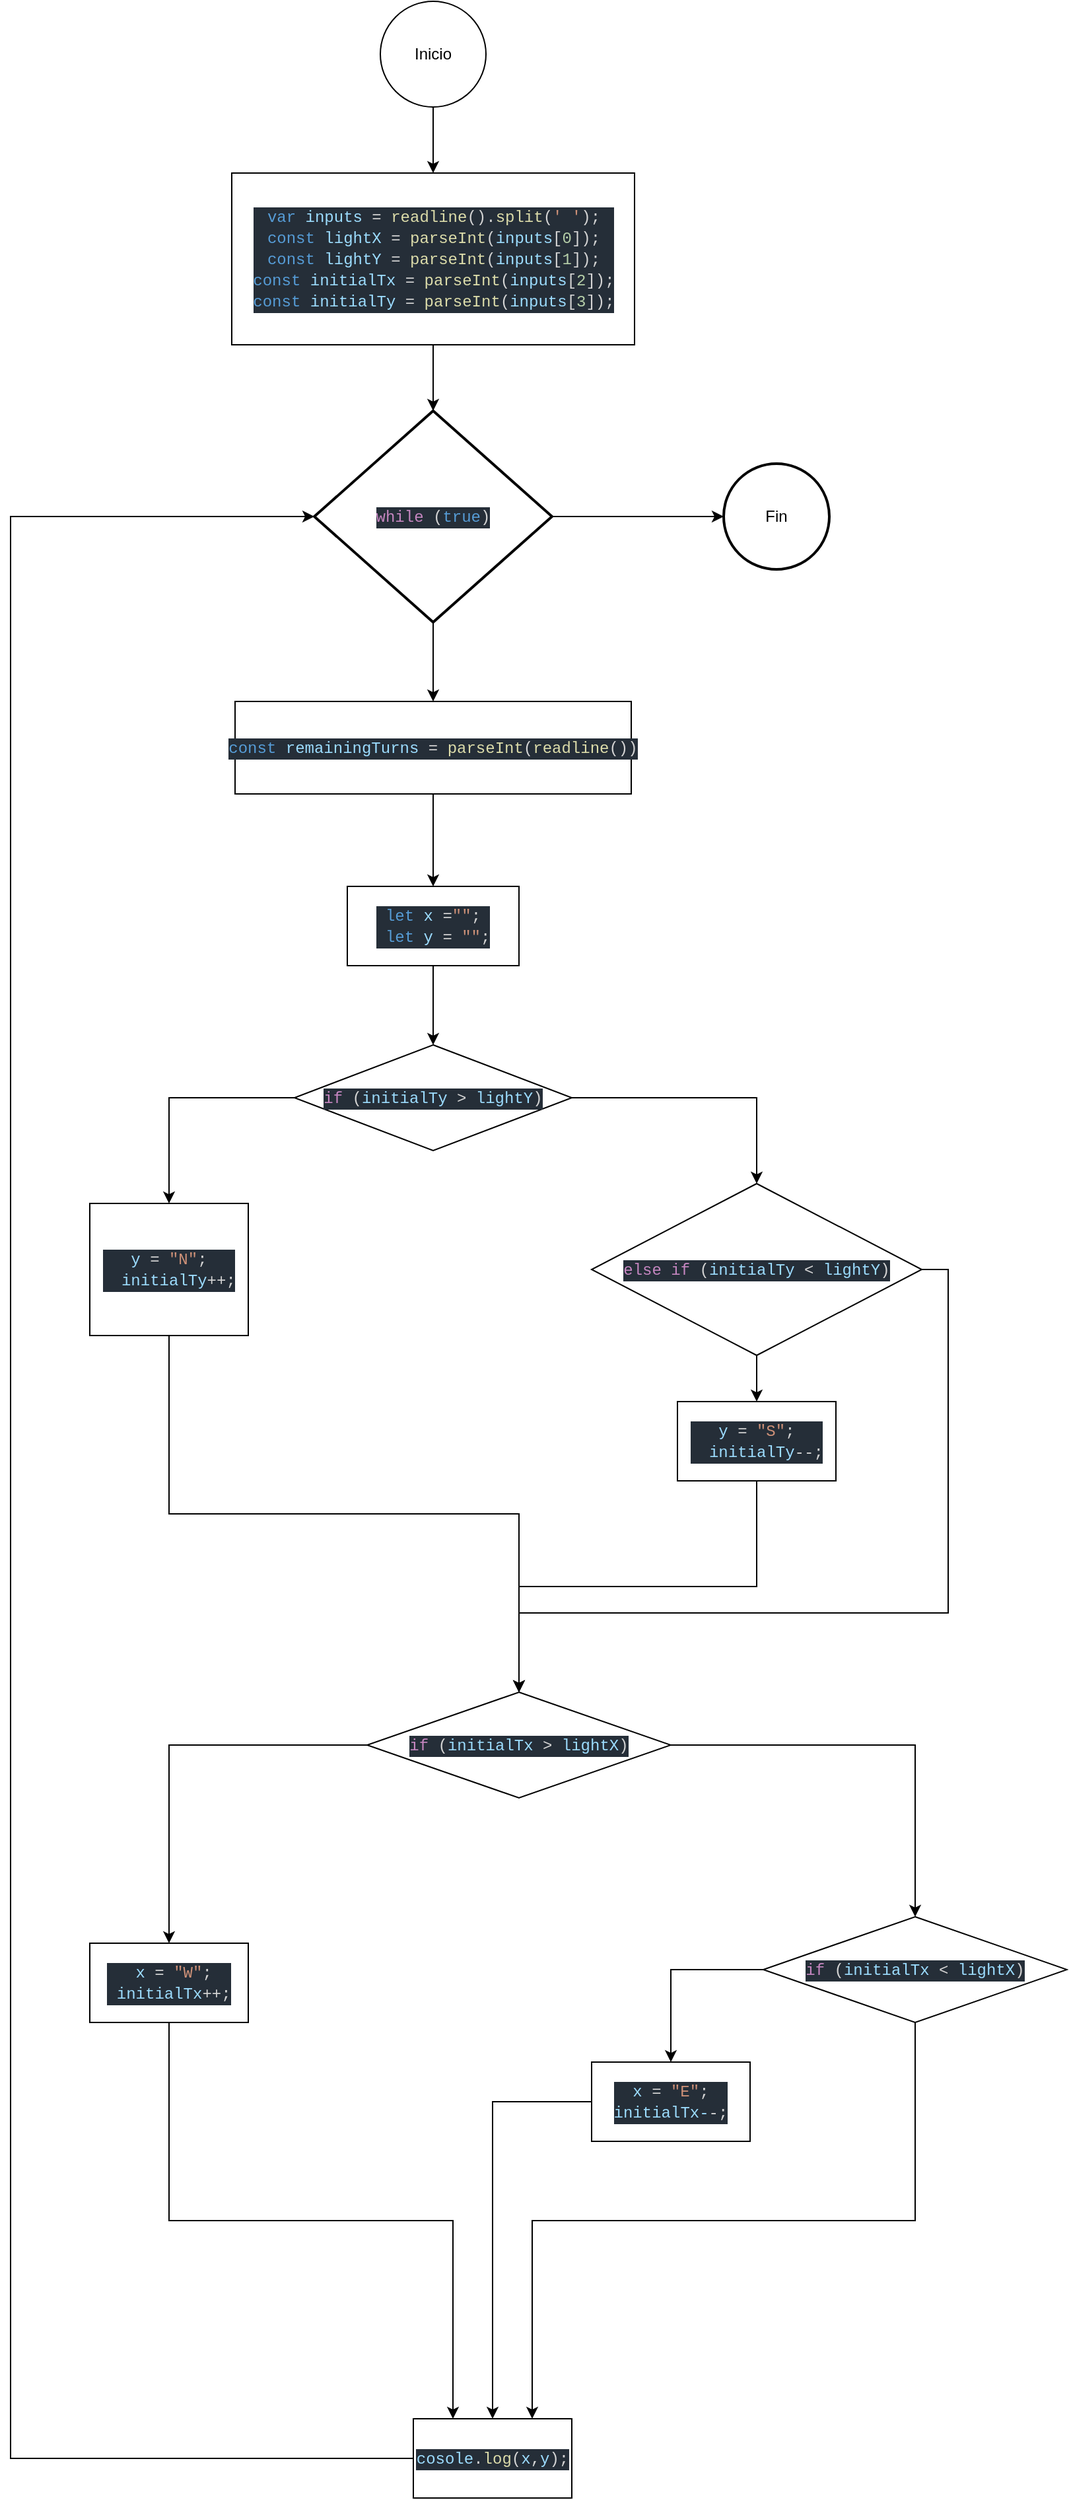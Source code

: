 <mxfile version="24.1.0" type="device">
  <diagram name="Página-1" id="ixXnQI34A-VP43LS-joY">
    <mxGraphModel dx="1674" dy="836" grid="1" gridSize="10" guides="1" tooltips="1" connect="1" arrows="1" fold="1" page="1" pageScale="1" pageWidth="2339" pageHeight="3300" math="0" shadow="0">
      <root>
        <mxCell id="0" />
        <mxCell id="1" parent="0" />
        <mxCell id="5wJS6dcUd3eReBZGcH-P-4" value="" style="edgeStyle=orthogonalEdgeStyle;rounded=0;orthogonalLoop=1;jettySize=auto;html=1;" edge="1" parent="1" source="5wJS6dcUd3eReBZGcH-P-2" target="5wJS6dcUd3eReBZGcH-P-3">
          <mxGeometry relative="1" as="geometry" />
        </mxCell>
        <mxCell id="5wJS6dcUd3eReBZGcH-P-2" value="Inicio" style="ellipse;whiteSpace=wrap;html=1;aspect=fixed;" vertex="1" parent="1">
          <mxGeometry x="720" y="40" width="80" height="80" as="geometry" />
        </mxCell>
        <mxCell id="5wJS6dcUd3eReBZGcH-P-6" value="" style="edgeStyle=orthogonalEdgeStyle;rounded=0;orthogonalLoop=1;jettySize=auto;html=1;" edge="1" parent="1" source="5wJS6dcUd3eReBZGcH-P-3" target="5wJS6dcUd3eReBZGcH-P-5">
          <mxGeometry relative="1" as="geometry" />
        </mxCell>
        <mxCell id="5wJS6dcUd3eReBZGcH-P-3" value="&lt;br&gt;&lt;div style=&quot;color: #d4d4d4;background-color: #252e38;font-family: Consolas, &#39;Courier New&#39;, monospace;font-weight: normal;font-size: 12px;line-height: 16px;white-space: pre;&quot;&gt;&lt;div&gt;&lt;span style=&quot;color: #569cd6;&quot;&gt;var&lt;/span&gt;&lt;span style=&quot;color: #d4d4d4;&quot;&gt; &lt;/span&gt;&lt;span style=&quot;color: #9cdcfe;&quot;&gt;inputs&lt;/span&gt;&lt;span style=&quot;color: #d4d4d4;&quot;&gt; = &lt;/span&gt;&lt;span style=&quot;color: #dcdcaa;&quot;&gt;readline&lt;/span&gt;&lt;span style=&quot;color: #d4d4d4;&quot;&gt;().&lt;/span&gt;&lt;span style=&quot;color: #dcdcaa;&quot;&gt;split&lt;/span&gt;&lt;span style=&quot;color: #d4d4d4;&quot;&gt;(&lt;/span&gt;&lt;span style=&quot;color: #ce9178;&quot;&gt;&#39; &#39;&lt;/span&gt;&lt;span style=&quot;color: #d4d4d4;&quot;&gt;);&lt;/span&gt;&lt;/div&gt;&lt;div&gt;&lt;span style=&quot;color: #569cd6;&quot;&gt;const&lt;/span&gt;&lt;span style=&quot;color: #d4d4d4;&quot;&gt; &lt;/span&gt;&lt;span style=&quot;color: #9cdcfe;&quot;&gt;lightX&lt;/span&gt;&lt;span style=&quot;color: #d4d4d4;&quot;&gt; = &lt;/span&gt;&lt;span style=&quot;color: #dcdcaa;&quot;&gt;parseInt&lt;/span&gt;&lt;span style=&quot;color: #d4d4d4;&quot;&gt;(&lt;/span&gt;&lt;span style=&quot;color: #9cdcfe;&quot;&gt;inputs&lt;/span&gt;&lt;span style=&quot;color: #d4d4d4;&quot;&gt;[&lt;/span&gt;&lt;span style=&quot;color: #b5cea8;&quot;&gt;0&lt;/span&gt;&lt;span style=&quot;color: #d4d4d4;&quot;&gt;]);&lt;/span&gt;&lt;/div&gt;&lt;div&gt;&lt;span style=&quot;color: #569cd6;&quot;&gt;const&lt;/span&gt;&lt;span style=&quot;color: #d4d4d4;&quot;&gt; &lt;/span&gt;&lt;span style=&quot;color: #9cdcfe;&quot;&gt;lightY&lt;/span&gt;&lt;span style=&quot;color: #d4d4d4;&quot;&gt; = &lt;/span&gt;&lt;span style=&quot;color: #dcdcaa;&quot;&gt;parseInt&lt;/span&gt;&lt;span style=&quot;color: #d4d4d4;&quot;&gt;(&lt;/span&gt;&lt;span style=&quot;color: #9cdcfe;&quot;&gt;inputs&lt;/span&gt;&lt;span style=&quot;color: #d4d4d4;&quot;&gt;[&lt;/span&gt;&lt;span style=&quot;color: #b5cea8;&quot;&gt;1&lt;/span&gt;&lt;span style=&quot;color: #d4d4d4;&quot;&gt;]);&lt;/span&gt;&lt;/div&gt;&lt;div&gt;&lt;span style=&quot;color: #569cd6;&quot;&gt;const&lt;/span&gt;&lt;span style=&quot;color: #d4d4d4;&quot;&gt; &lt;/span&gt;&lt;span style=&quot;color: #9cdcfe;&quot;&gt;initialTx&lt;/span&gt;&lt;span style=&quot;color: #d4d4d4;&quot;&gt; = &lt;/span&gt;&lt;span style=&quot;color: #dcdcaa;&quot;&gt;parseInt&lt;/span&gt;&lt;span style=&quot;color: #d4d4d4;&quot;&gt;(&lt;/span&gt;&lt;span style=&quot;color: #9cdcfe;&quot;&gt;inputs&lt;/span&gt;&lt;span style=&quot;color: #d4d4d4;&quot;&gt;[&lt;/span&gt;&lt;span style=&quot;color: #b5cea8;&quot;&gt;2&lt;/span&gt;&lt;span style=&quot;color: #d4d4d4;&quot;&gt;]);&lt;/span&gt;&lt;/div&gt;&lt;div&gt;&lt;span style=&quot;color: #569cd6;&quot;&gt;const&lt;/span&gt;&lt;span style=&quot;color: #d4d4d4;&quot;&gt; &lt;/span&gt;&lt;span style=&quot;color: #9cdcfe;&quot;&gt;initialTy&lt;/span&gt;&lt;span style=&quot;color: #d4d4d4;&quot;&gt; = &lt;/span&gt;&lt;span style=&quot;color: #dcdcaa;&quot;&gt;parseInt&lt;/span&gt;&lt;span style=&quot;color: #d4d4d4;&quot;&gt;(&lt;/span&gt;&lt;span style=&quot;color: #9cdcfe;&quot;&gt;inputs&lt;/span&gt;&lt;span style=&quot;color: #d4d4d4;&quot;&gt;[&lt;/span&gt;&lt;span style=&quot;color: #b5cea8;&quot;&gt;3&lt;/span&gt;&lt;span style=&quot;color: #d4d4d4;&quot;&gt;]);&lt;/span&gt;&lt;/div&gt;&lt;/div&gt;&lt;div&gt;&lt;br/&gt;&lt;/div&gt;" style="rounded=0;whiteSpace=wrap;html=1;" vertex="1" parent="1">
          <mxGeometry x="607.5" y="170" width="305" height="130" as="geometry" />
        </mxCell>
        <mxCell id="5wJS6dcUd3eReBZGcH-P-12" value="" style="edgeStyle=orthogonalEdgeStyle;rounded=0;orthogonalLoop=1;jettySize=auto;html=1;" edge="1" parent="1" source="5wJS6dcUd3eReBZGcH-P-5" target="5wJS6dcUd3eReBZGcH-P-11">
          <mxGeometry relative="1" as="geometry" />
        </mxCell>
        <mxCell id="5wJS6dcUd3eReBZGcH-P-48" value="" style="edgeStyle=orthogonalEdgeStyle;rounded=0;orthogonalLoop=1;jettySize=auto;html=1;" edge="1" parent="1" source="5wJS6dcUd3eReBZGcH-P-5" target="5wJS6dcUd3eReBZGcH-P-47">
          <mxGeometry relative="1" as="geometry" />
        </mxCell>
        <mxCell id="5wJS6dcUd3eReBZGcH-P-5" value="&lt;div style=&quot;color: rgb(212, 212, 212); background-color: rgb(37, 46, 56); font-family: Consolas, &amp;quot;Courier New&amp;quot;, monospace; line-height: 16px; white-space: pre;&quot;&gt;&lt;span style=&quot;color: #c586c0;&quot;&gt;while&lt;/span&gt; (&lt;span style=&quot;color: #569cd6;&quot;&gt;true&lt;/span&gt;)&lt;/div&gt;" style="strokeWidth=2;html=1;shape=mxgraph.flowchart.decision;whiteSpace=wrap;" vertex="1" parent="1">
          <mxGeometry x="670" y="350" width="180" height="160" as="geometry" />
        </mxCell>
        <mxCell id="5wJS6dcUd3eReBZGcH-P-17" value="" style="edgeStyle=orthogonalEdgeStyle;rounded=0;orthogonalLoop=1;jettySize=auto;html=1;" edge="1" parent="1" source="5wJS6dcUd3eReBZGcH-P-11" target="5wJS6dcUd3eReBZGcH-P-16">
          <mxGeometry relative="1" as="geometry" />
        </mxCell>
        <mxCell id="5wJS6dcUd3eReBZGcH-P-11" value="&lt;div style=&quot;color: #d4d4d4;background-color: #252e38;font-family: Consolas, &#39;Courier New&#39;, monospace;font-weight: normal;font-size: 12px;line-height: 16px;white-space: pre;&quot;&gt;&lt;div&gt;&lt;span style=&quot;color: #569cd6;&quot;&gt;const&lt;/span&gt;&lt;span style=&quot;color: #d4d4d4;&quot;&gt; &lt;/span&gt;&lt;span style=&quot;color: #9cdcfe;&quot;&gt;remainingTurns&lt;/span&gt;&lt;span style=&quot;color: #d4d4d4;&quot;&gt; = &lt;/span&gt;&lt;span style=&quot;color: #dcdcaa;&quot;&gt;parseInt&lt;/span&gt;&lt;span style=&quot;color: #d4d4d4;&quot;&gt;(&lt;/span&gt;&lt;span style=&quot;color: #dcdcaa;&quot;&gt;readline&lt;/span&gt;&lt;span style=&quot;color: #d4d4d4;&quot;&gt;())&lt;/span&gt;&lt;/div&gt;&lt;/div&gt;" style="rounded=0;whiteSpace=wrap;html=1;" vertex="1" parent="1">
          <mxGeometry x="610" y="570" width="300" height="70" as="geometry" />
        </mxCell>
        <mxCell id="5wJS6dcUd3eReBZGcH-P-19" value="" style="edgeStyle=orthogonalEdgeStyle;rounded=0;orthogonalLoop=1;jettySize=auto;html=1;" edge="1" parent="1" source="5wJS6dcUd3eReBZGcH-P-16" target="5wJS6dcUd3eReBZGcH-P-18">
          <mxGeometry relative="1" as="geometry" />
        </mxCell>
        <mxCell id="5wJS6dcUd3eReBZGcH-P-16" value="&lt;div style=&quot;color: rgb(212, 212, 212); background-color: rgb(37, 46, 56); font-family: Consolas, &amp;quot;Courier New&amp;quot;, monospace; line-height: 16px; white-space: pre;&quot;&gt;&lt;div&gt;&lt;span style=&quot;color: #569cd6;&quot;&gt;let&lt;/span&gt; &lt;span style=&quot;color: #9cdcfe;&quot;&gt;x&lt;/span&gt; =&lt;span style=&quot;color: #ce9178;&quot;&gt;&quot;&quot;&lt;/span&gt;;&lt;/div&gt;&lt;div&gt;&amp;nbsp;&lt;span style=&quot;color: #569cd6;&quot;&gt;let&lt;/span&gt; &lt;span style=&quot;color: #9cdcfe;&quot;&gt;y&lt;/span&gt; = &lt;span style=&quot;color: #ce9178;&quot;&gt;&quot;&quot;&lt;/span&gt;;&lt;/div&gt;&lt;/div&gt;" style="rounded=0;whiteSpace=wrap;html=1;" vertex="1" parent="1">
          <mxGeometry x="695" y="710" width="130" height="60" as="geometry" />
        </mxCell>
        <mxCell id="5wJS6dcUd3eReBZGcH-P-22" value="" style="edgeStyle=orthogonalEdgeStyle;rounded=0;orthogonalLoop=1;jettySize=auto;html=1;" edge="1" parent="1" source="5wJS6dcUd3eReBZGcH-P-18" target="5wJS6dcUd3eReBZGcH-P-21">
          <mxGeometry relative="1" as="geometry" />
        </mxCell>
        <mxCell id="5wJS6dcUd3eReBZGcH-P-26" value="" style="edgeStyle=orthogonalEdgeStyle;rounded=0;orthogonalLoop=1;jettySize=auto;html=1;" edge="1" parent="1" source="5wJS6dcUd3eReBZGcH-P-18" target="5wJS6dcUd3eReBZGcH-P-25">
          <mxGeometry relative="1" as="geometry" />
        </mxCell>
        <mxCell id="5wJS6dcUd3eReBZGcH-P-18" value="&lt;div style=&quot;color: rgb(212, 212, 212); background-color: rgb(37, 46, 56); font-family: Consolas, &amp;quot;Courier New&amp;quot;, monospace; line-height: 16px; white-space: pre;&quot;&gt;&lt;span style=&quot;color: #c586c0;&quot;&gt;if&lt;/span&gt; (&lt;span style=&quot;color: #9cdcfe;&quot;&gt;initialTy&lt;/span&gt; &amp;gt; &lt;span style=&quot;color: #9cdcfe;&quot;&gt;lightY&lt;/span&gt;)&lt;/div&gt;" style="rhombus;whiteSpace=wrap;html=1;" vertex="1" parent="1">
          <mxGeometry x="655" y="830" width="210" height="80" as="geometry" />
        </mxCell>
        <mxCell id="5wJS6dcUd3eReBZGcH-P-30" style="edgeStyle=orthogonalEdgeStyle;rounded=0;orthogonalLoop=1;jettySize=auto;html=1;exitX=0.5;exitY=1;exitDx=0;exitDy=0;entryX=0.5;entryY=0;entryDx=0;entryDy=0;" edge="1" parent="1" source="5wJS6dcUd3eReBZGcH-P-21" target="5wJS6dcUd3eReBZGcH-P-29">
          <mxGeometry relative="1" as="geometry" />
        </mxCell>
        <mxCell id="5wJS6dcUd3eReBZGcH-P-21" value="&lt;div style=&quot;color: rgb(212, 212, 212); background-color: rgb(37, 46, 56); font-family: Consolas, &amp;quot;Courier New&amp;quot;, monospace; line-height: 16px; white-space: pre;&quot;&gt;&lt;div&gt;&lt;span style=&quot;color: #9cdcfe;&quot;&gt;y&lt;/span&gt; = &lt;span style=&quot;color: #ce9178;&quot;&gt;&quot;N&quot;&lt;/span&gt;;&lt;/div&gt;&lt;div&gt;&amp;nbsp; &lt;span style=&quot;color: #9cdcfe;&quot;&gt;initialTy&lt;/span&gt;++;&lt;/div&gt;&lt;/div&gt;" style="whiteSpace=wrap;html=1;" vertex="1" parent="1">
          <mxGeometry x="500" y="950" width="120" height="100" as="geometry" />
        </mxCell>
        <mxCell id="5wJS6dcUd3eReBZGcH-P-28" value="" style="edgeStyle=orthogonalEdgeStyle;rounded=0;orthogonalLoop=1;jettySize=auto;html=1;" edge="1" parent="1" source="5wJS6dcUd3eReBZGcH-P-25" target="5wJS6dcUd3eReBZGcH-P-27">
          <mxGeometry relative="1" as="geometry" />
        </mxCell>
        <mxCell id="5wJS6dcUd3eReBZGcH-P-32" style="edgeStyle=orthogonalEdgeStyle;rounded=0;orthogonalLoop=1;jettySize=auto;html=1;exitX=1;exitY=0.5;exitDx=0;exitDy=0;entryX=0.5;entryY=0;entryDx=0;entryDy=0;" edge="1" parent="1" source="5wJS6dcUd3eReBZGcH-P-25" target="5wJS6dcUd3eReBZGcH-P-29">
          <mxGeometry relative="1" as="geometry">
            <Array as="points">
              <mxPoint x="1150" y="1000" />
              <mxPoint x="1150" y="1260" />
              <mxPoint x="825" y="1260" />
            </Array>
          </mxGeometry>
        </mxCell>
        <mxCell id="5wJS6dcUd3eReBZGcH-P-25" value="&lt;div style=&quot;color: #d4d4d4;background-color: #252e38;font-family: Consolas, &#39;Courier New&#39;, monospace;font-weight: normal;font-size: 12px;line-height: 16px;white-space: pre;&quot;&gt;&lt;div&gt;&lt;span style=&quot;color: #c586c0;&quot;&gt;else&lt;/span&gt;&lt;span style=&quot;color: #d4d4d4;&quot;&gt; &lt;/span&gt;&lt;span style=&quot;color: #c586c0;&quot;&gt;if&lt;/span&gt;&lt;span style=&quot;color: #d4d4d4;&quot;&gt; (&lt;/span&gt;&lt;span style=&quot;color: #9cdcfe;&quot;&gt;initialTy&lt;/span&gt;&lt;span style=&quot;color: #d4d4d4;&quot;&gt; &amp;lt; &lt;/span&gt;&lt;span style=&quot;color: #9cdcfe;&quot;&gt;lightY&lt;/span&gt;&lt;span style=&quot;color: #d4d4d4;&quot;&gt;)&lt;/span&gt;&lt;/div&gt;&lt;/div&gt;" style="rhombus;whiteSpace=wrap;html=1;" vertex="1" parent="1">
          <mxGeometry x="880" y="935" width="250" height="130" as="geometry" />
        </mxCell>
        <mxCell id="5wJS6dcUd3eReBZGcH-P-31" style="edgeStyle=orthogonalEdgeStyle;rounded=0;orthogonalLoop=1;jettySize=auto;html=1;exitX=0.5;exitY=1;exitDx=0;exitDy=0;entryX=0.5;entryY=0;entryDx=0;entryDy=0;" edge="1" parent="1" source="5wJS6dcUd3eReBZGcH-P-27" target="5wJS6dcUd3eReBZGcH-P-29">
          <mxGeometry relative="1" as="geometry">
            <mxPoint x="920" y="1300" as="targetPoint" />
          </mxGeometry>
        </mxCell>
        <mxCell id="5wJS6dcUd3eReBZGcH-P-27" value="&lt;div style=&quot;color: rgb(212, 212, 212); background-color: rgb(37, 46, 56); font-family: Consolas, &amp;quot;Courier New&amp;quot;, monospace; line-height: 16px; white-space: pre;&quot;&gt;&lt;div&gt;&lt;span style=&quot;color: #9cdcfe;&quot;&gt;y&lt;/span&gt; = &lt;span style=&quot;color: #ce9178;&quot;&gt;&quot;S&quot;&lt;/span&gt;;&lt;/div&gt;&lt;div&gt;&amp;nbsp; &lt;span style=&quot;color: #9cdcfe;&quot;&gt;initialTy&lt;/span&gt;--;&lt;/div&gt;&lt;/div&gt;" style="whiteSpace=wrap;html=1;" vertex="1" parent="1">
          <mxGeometry x="945" y="1100" width="120" height="60" as="geometry" />
        </mxCell>
        <mxCell id="5wJS6dcUd3eReBZGcH-P-36" value="" style="edgeStyle=orthogonalEdgeStyle;rounded=0;orthogonalLoop=1;jettySize=auto;html=1;" edge="1" parent="1" source="5wJS6dcUd3eReBZGcH-P-29" target="5wJS6dcUd3eReBZGcH-P-35">
          <mxGeometry relative="1" as="geometry" />
        </mxCell>
        <mxCell id="5wJS6dcUd3eReBZGcH-P-39" value="" style="edgeStyle=orthogonalEdgeStyle;rounded=0;orthogonalLoop=1;jettySize=auto;html=1;" edge="1" parent="1" source="5wJS6dcUd3eReBZGcH-P-29" target="5wJS6dcUd3eReBZGcH-P-38">
          <mxGeometry relative="1" as="geometry" />
        </mxCell>
        <mxCell id="5wJS6dcUd3eReBZGcH-P-29" value="&lt;div style=&quot;color: rgb(212, 212, 212); background-color: rgb(37, 46, 56); font-family: Consolas, &amp;quot;Courier New&amp;quot;, monospace; line-height: 16px; white-space: pre;&quot;&gt;&lt;span style=&quot;color: #c586c0;&quot;&gt;if&lt;/span&gt; (&lt;span style=&quot;color: #9cdcfe;&quot;&gt;initialTx&lt;/span&gt; &amp;gt; &lt;span style=&quot;color: #9cdcfe;&quot;&gt;lightX&lt;/span&gt;)&lt;/div&gt;" style="rhombus;whiteSpace=wrap;html=1;" vertex="1" parent="1">
          <mxGeometry x="710" y="1320" width="230" height="80" as="geometry" />
        </mxCell>
        <mxCell id="5wJS6dcUd3eReBZGcH-P-44" style="edgeStyle=orthogonalEdgeStyle;rounded=0;orthogonalLoop=1;jettySize=auto;html=1;exitX=0.5;exitY=1;exitDx=0;exitDy=0;entryX=0.25;entryY=0;entryDx=0;entryDy=0;" edge="1" parent="1" source="5wJS6dcUd3eReBZGcH-P-35" target="5wJS6dcUd3eReBZGcH-P-42">
          <mxGeometry relative="1" as="geometry" />
        </mxCell>
        <mxCell id="5wJS6dcUd3eReBZGcH-P-35" value="&lt;div style=&quot;color: rgb(212, 212, 212); background-color: rgb(37, 46, 56); font-family: Consolas, &amp;quot;Courier New&amp;quot;, monospace; line-height: 16px; white-space: pre;&quot;&gt;&lt;div&gt;&amp;nbsp;&lt;span style=&quot;color: #9cdcfe;&quot;&gt;x&lt;/span&gt; = &lt;span style=&quot;color: #ce9178;&quot;&gt;&quot;W&quot;&lt;/span&gt;;&lt;/div&gt;&lt;div&gt;&amp;nbsp;&lt;span style=&quot;color: #9cdcfe;&quot;&gt;initialTx&lt;/span&gt;++;&lt;/div&gt;&lt;/div&gt;" style="whiteSpace=wrap;html=1;" vertex="1" parent="1">
          <mxGeometry x="500" y="1510" width="120" height="60" as="geometry" />
        </mxCell>
        <mxCell id="5wJS6dcUd3eReBZGcH-P-41" value="" style="edgeStyle=orthogonalEdgeStyle;rounded=0;orthogonalLoop=1;jettySize=auto;html=1;" edge="1" parent="1" source="5wJS6dcUd3eReBZGcH-P-38" target="5wJS6dcUd3eReBZGcH-P-40">
          <mxGeometry relative="1" as="geometry" />
        </mxCell>
        <mxCell id="5wJS6dcUd3eReBZGcH-P-45" style="edgeStyle=orthogonalEdgeStyle;rounded=0;orthogonalLoop=1;jettySize=auto;html=1;exitX=0.5;exitY=1;exitDx=0;exitDy=0;entryX=0.75;entryY=0;entryDx=0;entryDy=0;" edge="1" parent="1" source="5wJS6dcUd3eReBZGcH-P-38" target="5wJS6dcUd3eReBZGcH-P-42">
          <mxGeometry relative="1" as="geometry" />
        </mxCell>
        <mxCell id="5wJS6dcUd3eReBZGcH-P-38" value="&lt;div style=&quot;color: rgb(212, 212, 212); background-color: rgb(37, 46, 56); font-family: Consolas, &amp;quot;Courier New&amp;quot;, monospace; line-height: 16px; white-space: pre;&quot;&gt;&lt;span style=&quot;color: #c586c0;&quot;&gt;if&lt;/span&gt; (&lt;span style=&quot;color: #9cdcfe;&quot;&gt;initialTx&lt;/span&gt; &amp;lt; &lt;span style=&quot;color: #9cdcfe;&quot;&gt;lightX&lt;/span&gt;)&lt;/div&gt;" style="rhombus;whiteSpace=wrap;html=1;" vertex="1" parent="1">
          <mxGeometry x="1010" y="1490" width="230" height="80" as="geometry" />
        </mxCell>
        <mxCell id="5wJS6dcUd3eReBZGcH-P-43" value="" style="edgeStyle=orthogonalEdgeStyle;rounded=0;orthogonalLoop=1;jettySize=auto;html=1;" edge="1" parent="1" source="5wJS6dcUd3eReBZGcH-P-40" target="5wJS6dcUd3eReBZGcH-P-42">
          <mxGeometry relative="1" as="geometry" />
        </mxCell>
        <mxCell id="5wJS6dcUd3eReBZGcH-P-40" value="&lt;div style=&quot;color: rgb(212, 212, 212); background-color: rgb(37, 46, 56); font-family: Consolas, &amp;quot;Courier New&amp;quot;, monospace; line-height: 16px; white-space: pre;&quot;&gt;&lt;div&gt;&lt;span style=&quot;color: #9cdcfe;&quot;&gt;x&lt;/span&gt; = &lt;span style=&quot;color: #ce9178;&quot;&gt;&quot;E&quot;&lt;/span&gt;;&lt;/div&gt;&lt;div&gt;&lt;span style=&quot;color: #9cdcfe;&quot;&gt;initialTx-&lt;/span&gt;-;&lt;/div&gt;&lt;/div&gt;" style="whiteSpace=wrap;html=1;" vertex="1" parent="1">
          <mxGeometry x="880" y="1600" width="120" height="60" as="geometry" />
        </mxCell>
        <mxCell id="5wJS6dcUd3eReBZGcH-P-42" value="&lt;div style=&quot;color: rgb(212, 212, 212); background-color: rgb(37, 46, 56); font-family: Consolas, &amp;quot;Courier New&amp;quot;, monospace; line-height: 16px; white-space: pre;&quot;&gt;&lt;span style=&quot;color: #9cdcfe;&quot;&gt;cosole&lt;/span&gt;.&lt;span style=&quot;color: #dcdcaa;&quot;&gt;log&lt;/span&gt;(&lt;span style=&quot;color: #9cdcfe;&quot;&gt;x&lt;/span&gt;,&lt;span style=&quot;color: #9cdcfe;&quot;&gt;y&lt;/span&gt;);&lt;/div&gt;" style="whiteSpace=wrap;html=1;" vertex="1" parent="1">
          <mxGeometry x="745" y="1870" width="120" height="60" as="geometry" />
        </mxCell>
        <mxCell id="5wJS6dcUd3eReBZGcH-P-46" style="edgeStyle=orthogonalEdgeStyle;rounded=0;orthogonalLoop=1;jettySize=auto;html=1;exitX=0;exitY=0.5;exitDx=0;exitDy=0;entryX=0;entryY=0.5;entryDx=0;entryDy=0;entryPerimeter=0;" edge="1" parent="1" source="5wJS6dcUd3eReBZGcH-P-42" target="5wJS6dcUd3eReBZGcH-P-5">
          <mxGeometry relative="1" as="geometry">
            <Array as="points">
              <mxPoint x="440" y="1900" />
              <mxPoint x="440" y="430" />
            </Array>
          </mxGeometry>
        </mxCell>
        <mxCell id="5wJS6dcUd3eReBZGcH-P-47" value="Fin" style="ellipse;whiteSpace=wrap;html=1;strokeWidth=2;" vertex="1" parent="1">
          <mxGeometry x="980" y="390" width="80" height="80" as="geometry" />
        </mxCell>
      </root>
    </mxGraphModel>
  </diagram>
</mxfile>
